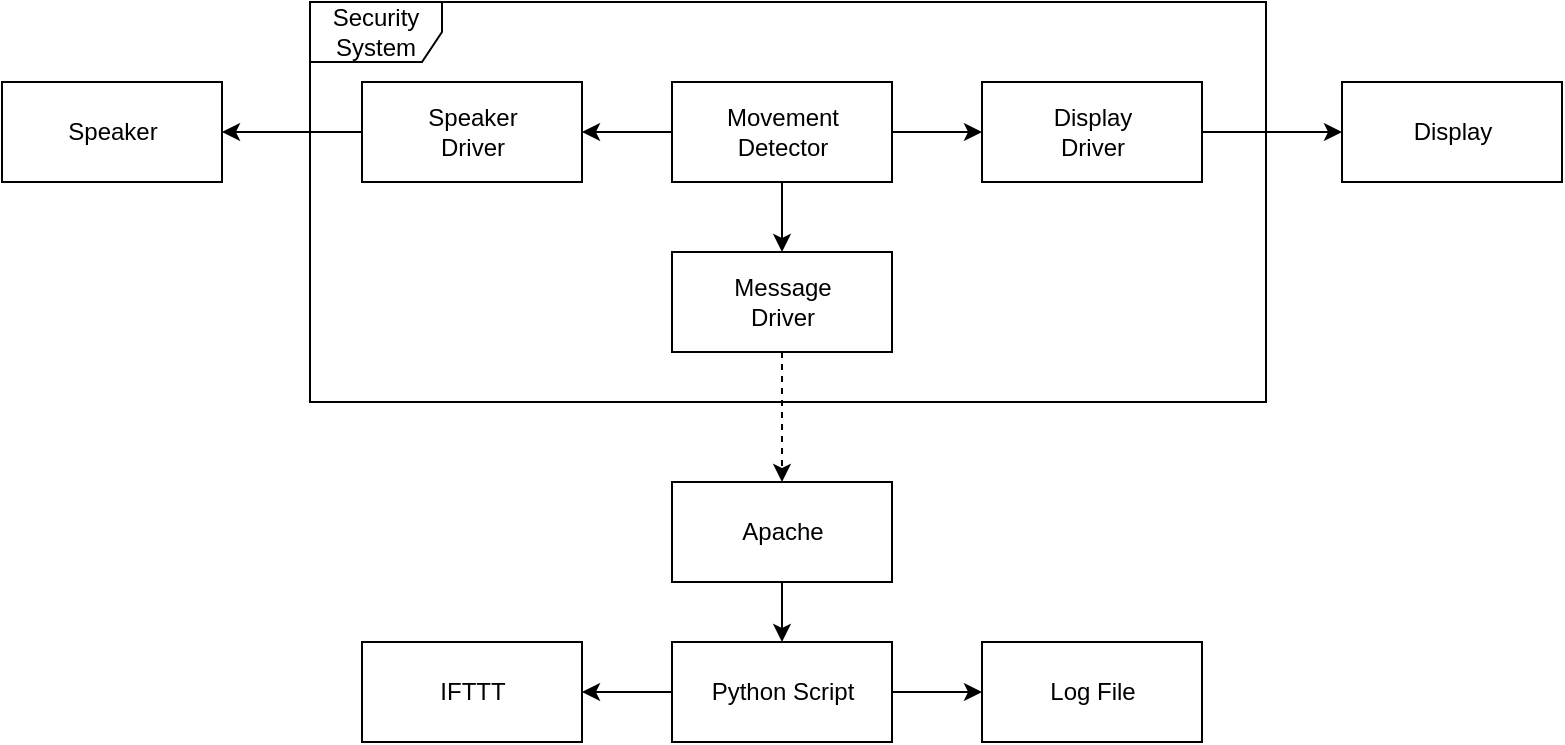 <mxfile version="12.1.4" type="device" pages="1"><diagram id="KgNtq9fz4N_qxAlq5LdL" name="Page-1"><mxGraphModel dx="1422" dy="762" grid="1" gridSize="10" guides="1" tooltips="1" connect="1" arrows="1" fold="1" page="1" pageScale="1" pageWidth="850" pageHeight="1100" math="0" shadow="0"><root><mxCell id="0"/><mxCell id="1" parent="0"/><mxCell id="U1RmN5qdxOTOBWA4jPMZ-12" value="Security&lt;br&gt;System" style="shape=umlFrame;whiteSpace=wrap;html=1;width=66;height=30;" vertex="1" parent="1"><mxGeometry x="164" y="40" width="478" height="200" as="geometry"/></mxCell><mxCell id="U1RmN5qdxOTOBWA4jPMZ-13" style="edgeStyle=orthogonalEdgeStyle;rounded=0;orthogonalLoop=1;jettySize=auto;html=1;exitX=1;exitY=0.5;exitDx=0;exitDy=0;entryX=0;entryY=0.5;entryDx=0;entryDy=0;" edge="1" parent="1" source="U1RmN5qdxOTOBWA4jPMZ-1" target="U1RmN5qdxOTOBWA4jPMZ-5"><mxGeometry relative="1" as="geometry"/></mxCell><mxCell id="U1RmN5qdxOTOBWA4jPMZ-1" value="Display&lt;br&gt;Driver" style="html=1;" vertex="1" parent="1"><mxGeometry x="500" y="80" width="110" height="50" as="geometry"/></mxCell><mxCell id="U1RmN5qdxOTOBWA4jPMZ-14" style="edgeStyle=orthogonalEdgeStyle;rounded=0;orthogonalLoop=1;jettySize=auto;html=1;exitX=1;exitY=0.5;exitDx=0;exitDy=0;entryX=0;entryY=0.5;entryDx=0;entryDy=0;" edge="1" parent="1" source="U1RmN5qdxOTOBWA4jPMZ-2" target="U1RmN5qdxOTOBWA4jPMZ-1"><mxGeometry relative="1" as="geometry"/></mxCell><mxCell id="U1RmN5qdxOTOBWA4jPMZ-15" style="edgeStyle=orthogonalEdgeStyle;rounded=0;orthogonalLoop=1;jettySize=auto;html=1;exitX=0.5;exitY=1;exitDx=0;exitDy=0;entryX=0.5;entryY=0;entryDx=0;entryDy=0;" edge="1" parent="1" source="U1RmN5qdxOTOBWA4jPMZ-2" target="U1RmN5qdxOTOBWA4jPMZ-4"><mxGeometry relative="1" as="geometry"/></mxCell><mxCell id="U1RmN5qdxOTOBWA4jPMZ-16" style="edgeStyle=orthogonalEdgeStyle;rounded=0;orthogonalLoop=1;jettySize=auto;html=1;exitX=0;exitY=0.5;exitDx=0;exitDy=0;entryX=1;entryY=0.5;entryDx=0;entryDy=0;" edge="1" parent="1" source="U1RmN5qdxOTOBWA4jPMZ-2" target="U1RmN5qdxOTOBWA4jPMZ-3"><mxGeometry relative="1" as="geometry"/></mxCell><mxCell id="U1RmN5qdxOTOBWA4jPMZ-2" value="Movement&lt;br&gt;Detector" style="html=1;" vertex="1" parent="1"><mxGeometry x="345" y="80" width="110" height="50" as="geometry"/></mxCell><mxCell id="U1RmN5qdxOTOBWA4jPMZ-21" style="edgeStyle=orthogonalEdgeStyle;rounded=0;orthogonalLoop=1;jettySize=auto;html=1;exitX=0;exitY=0.5;exitDx=0;exitDy=0;entryX=1;entryY=0.5;entryDx=0;entryDy=0;" edge="1" parent="1" source="U1RmN5qdxOTOBWA4jPMZ-3" target="U1RmN5qdxOTOBWA4jPMZ-6"><mxGeometry relative="1" as="geometry"/></mxCell><mxCell id="U1RmN5qdxOTOBWA4jPMZ-3" value="Speaker&lt;br&gt;Driver" style="html=1;" vertex="1" parent="1"><mxGeometry x="190" y="80" width="110" height="50" as="geometry"/></mxCell><mxCell id="U1RmN5qdxOTOBWA4jPMZ-17" style="edgeStyle=orthogonalEdgeStyle;rounded=0;orthogonalLoop=1;jettySize=auto;html=1;exitX=0.5;exitY=1;exitDx=0;exitDy=0;entryX=0.5;entryY=0;entryDx=0;entryDy=0;dashed=1;" edge="1" parent="1" source="U1RmN5qdxOTOBWA4jPMZ-4" target="U1RmN5qdxOTOBWA4jPMZ-7"><mxGeometry relative="1" as="geometry"/></mxCell><mxCell id="U1RmN5qdxOTOBWA4jPMZ-4" value="Message&lt;br&gt;Driver" style="html=1;" vertex="1" parent="1"><mxGeometry x="345" y="165" width="110" height="50" as="geometry"/></mxCell><mxCell id="U1RmN5qdxOTOBWA4jPMZ-5" value="Display" style="html=1;" vertex="1" parent="1"><mxGeometry x="680" y="80" width="110" height="50" as="geometry"/></mxCell><mxCell id="U1RmN5qdxOTOBWA4jPMZ-6" value="Speaker" style="html=1;" vertex="1" parent="1"><mxGeometry x="10" y="80" width="110" height="50" as="geometry"/></mxCell><mxCell id="U1RmN5qdxOTOBWA4jPMZ-18" style="edgeStyle=orthogonalEdgeStyle;rounded=0;orthogonalLoop=1;jettySize=auto;html=1;exitX=0.5;exitY=1;exitDx=0;exitDy=0;entryX=0.5;entryY=0;entryDx=0;entryDy=0;" edge="1" parent="1" source="U1RmN5qdxOTOBWA4jPMZ-7" target="U1RmN5qdxOTOBWA4jPMZ-8"><mxGeometry relative="1" as="geometry"/></mxCell><mxCell id="U1RmN5qdxOTOBWA4jPMZ-7" value="Apache" style="html=1;" vertex="1" parent="1"><mxGeometry x="345" y="280" width="110" height="50" as="geometry"/></mxCell><mxCell id="U1RmN5qdxOTOBWA4jPMZ-19" style="edgeStyle=orthogonalEdgeStyle;rounded=0;orthogonalLoop=1;jettySize=auto;html=1;exitX=0;exitY=0.5;exitDx=0;exitDy=0;entryX=1;entryY=0.5;entryDx=0;entryDy=0;" edge="1" parent="1" source="U1RmN5qdxOTOBWA4jPMZ-8" target="U1RmN5qdxOTOBWA4jPMZ-9"><mxGeometry relative="1" as="geometry"/></mxCell><mxCell id="U1RmN5qdxOTOBWA4jPMZ-20" style="edgeStyle=orthogonalEdgeStyle;rounded=0;orthogonalLoop=1;jettySize=auto;html=1;exitX=1;exitY=0.5;exitDx=0;exitDy=0;entryX=0;entryY=0.5;entryDx=0;entryDy=0;" edge="1" parent="1" source="U1RmN5qdxOTOBWA4jPMZ-8" target="U1RmN5qdxOTOBWA4jPMZ-10"><mxGeometry relative="1" as="geometry"/></mxCell><mxCell id="U1RmN5qdxOTOBWA4jPMZ-8" value="Python Script" style="html=1;" vertex="1" parent="1"><mxGeometry x="345" y="360" width="110" height="50" as="geometry"/></mxCell><mxCell id="U1RmN5qdxOTOBWA4jPMZ-9" value="IFTTT" style="html=1;" vertex="1" parent="1"><mxGeometry x="190" y="360" width="110" height="50" as="geometry"/></mxCell><mxCell id="U1RmN5qdxOTOBWA4jPMZ-10" value="Log File" style="html=1;" vertex="1" parent="1"><mxGeometry x="500" y="360" width="110" height="50" as="geometry"/></mxCell></root></mxGraphModel></diagram></mxfile>
